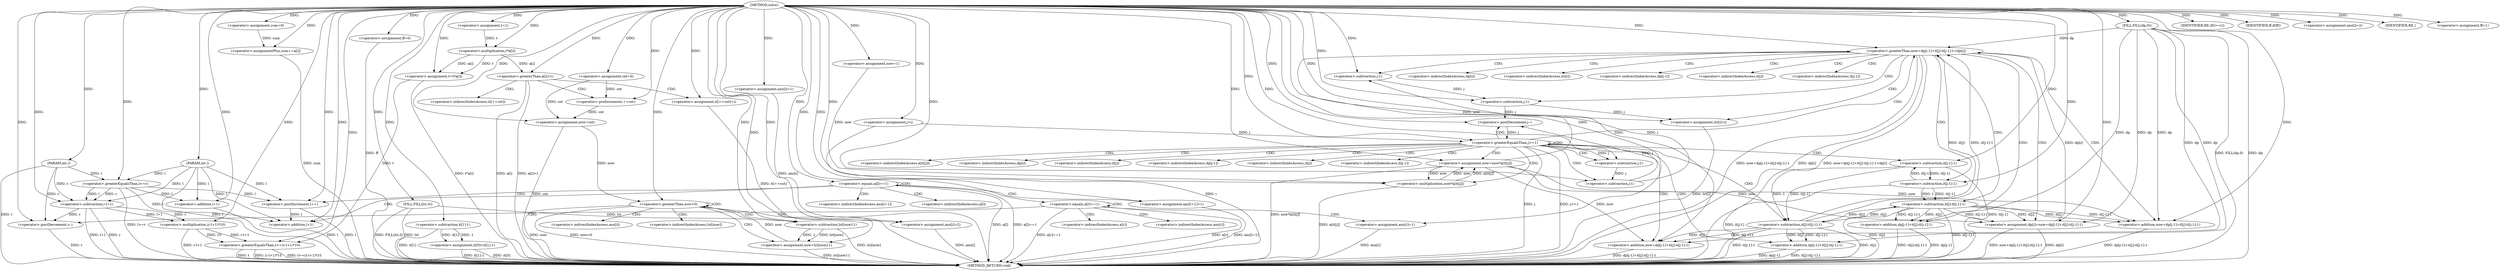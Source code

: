 digraph "solve" {  
"1000122" [label = "(METHOD,solve)" ]
"1000346" [label = "(METHOD_RETURN,void)" ]
"1000123" [label = "(PARAM,int l)" ]
"1000124" [label = "(PARAM,int r)" ]
"1000132" [label = "(<operator>.assignment,sum=0)" ]
"1000135" [label = "(<operator>.assignmentPlus,sum+=a[i])" ]
"1000141" [label = "(<operator>.assignment,t=1)" ]
"1000145" [label = "(<operator>.assignment,ff=0)" ]
"1000210" [label = "(<operator>.assignment,cnt=0)" ]
"1000227" [label = "(FILL,FILL(dp,0))" ]
"1000230" [label = "(FILL,FILL(lst,0))" ]
"1000233" [label = "(<operator>.assignment,it[0]=it[1]-1)" ]
"1000321" [label = "(<operator>.assignment,now=cnt)" ]
"1000324" [label = "(<operator>.assignment,ans[i]=1)" ]
"1000127" [label = "(<operator>.greaterEqualsThan,l>=r)" ]
"1000130" [label = "(IDENTIFIER,RE,if(l>=r))" ]
"1000149" [label = "(<operator>.assignment,t=t*a[i])" ]
"1000172" [label = "(IDENTIFIER,ff,if(ff))" ]
"1000244" [label = "(<operator>.assignment,now=1)" ]
"1000330" [label = "(<operator>.greaterThan,now>0)" ]
"1000157" [label = "(<operator>.greaterEqualsThan,t>=(r-l+1)*10)" ]
"1000204" [label = "(<operator>.assignment,ans[i]=2)" ]
"1000209" [label = "(IDENTIFIER,RE,)" ]
"1000215" [label = "(<operator>.greaterThan,a[i]>1)" ]
"1000237" [label = "(<operator>.subtraction,it[1]-1)" ]
"1000249" [label = "(<operator>.assignment,j=i)" ]
"1000252" [label = "(<operator>.greaterEqualsThan,j>=1)" ]
"1000255" [label = "(<operator>.postDecrement,j--)" ]
"1000334" [label = "(<operator>.assignment,ans[i]=2)" ]
"1000339" [label = "(<operator>.assignment,now=lst[now]-1)" ]
"1000151" [label = "(<operator>.multiplication,t*a[i])" ]
"1000167" [label = "(<operator>.assignment,ff=1)" ]
"1000175" [label = "(<operator>.equals,a[l]==1)" ]
"1000191" [label = "(<operator>.equals,a[r]==1)" ]
"1000221" [label = "(<operator>.assignment,it[++cnt]=i)" ]
"1000258" [label = "(<operator>.assignment,now=now*a[it[j]])" ]
"1000159" [label = "(<operator>.multiplication,(r-l+1)*10)" ]
"1000181" [label = "(<operator>.assignment,ans[l+1]=1)" ]
"1000188" [label = "(<operator>.postIncrement,l++)" ]
"1000197" [label = "(<operator>.assignment,ans[r]=1)" ]
"1000202" [label = "(<operator>.postDecrement,r--)" ]
"1000268" [label = "(<operator>.greaterThan,now+dp[j-1]+it[j]-it[j-1]-1>dp[i])" ]
"1000341" [label = "(<operator>.subtraction,lst[now]-1)" ]
"1000160" [label = "(<operator>.subtraction,r-l+1)" ]
"1000260" [label = "(<operator>.multiplication,now*a[it[j]])" ]
"1000292" [label = "(<operator>.assignment,dp[i]=now+dp[j-1]+it[j]-it[j-1]-1)" ]
"1000315" [label = "(<operator>.assignment,lst[i]=j)" ]
"1000162" [label = "(<operator>.addition,l+1)" ]
"1000224" [label = "(<operator>.preIncrement,++cnt)" ]
"1000269" [label = "(<operator>.addition,now+dp[j-1]+it[j]-it[j-1]-1)" ]
"1000184" [label = "(<operator>.addition,l+1)" ]
"1000271" [label = "(<operator>.addition,dp[j-1]+it[j]-it[j-1]-1)" ]
"1000296" [label = "(<operator>.addition,now+dp[j-1]+it[j]-it[j-1]-1)" ]
"1000277" [label = "(<operator>.subtraction,it[j]-it[j-1]-1)" ]
"1000298" [label = "(<operator>.addition,dp[j-1]+it[j]-it[j-1]-1)" ]
"1000274" [label = "(<operator>.subtraction,j-1)" ]
"1000281" [label = "(<operator>.subtraction,it[j-1]-1)" ]
"1000304" [label = "(<operator>.subtraction,it[j]-it[j-1]-1)" ]
"1000301" [label = "(<operator>.subtraction,j-1)" ]
"1000308" [label = "(<operator>.subtraction,it[j-1]-1)" ]
"1000284" [label = "(<operator>.subtraction,j-1)" ]
"1000311" [label = "(<operator>.subtraction,j-1)" ]
"1000335" [label = "(<operator>.indirectIndexAccess,ans[i])" ]
"1000176" [label = "(<operator>.indirectIndexAccess,a[l])" ]
"1000192" [label = "(<operator>.indirectIndexAccess,a[r])" ]
"1000222" [label = "(<operator>.indirectIndexAccess,it[++cnt])" ]
"1000342" [label = "(<operator>.indirectIndexAccess,lst[now])" ]
"1000182" [label = "(<operator>.indirectIndexAccess,ans[l+1])" ]
"1000198" [label = "(<operator>.indirectIndexAccess,ans[r])" ]
"1000262" [label = "(<operator>.indirectIndexAccess,a[it[j]])" ]
"1000288" [label = "(<operator>.indirectIndexAccess,dp[i])" ]
"1000264" [label = "(<operator>.indirectIndexAccess,it[j])" ]
"1000293" [label = "(<operator>.indirectIndexAccess,dp[i])" ]
"1000316" [label = "(<operator>.indirectIndexAccess,lst[i])" ]
"1000272" [label = "(<operator>.indirectIndexAccess,dp[j-1])" ]
"1000278" [label = "(<operator>.indirectIndexAccess,it[j])" ]
"1000299" [label = "(<operator>.indirectIndexAccess,dp[j-1])" ]
"1000282" [label = "(<operator>.indirectIndexAccess,it[j-1])" ]
"1000305" [label = "(<operator>.indirectIndexAccess,it[j])" ]
"1000309" [label = "(<operator>.indirectIndexAccess,it[j-1])" ]
  "1000123" -> "1000346"  [ label = "DDG: l"] 
  "1000124" -> "1000346"  [ label = "DDG: r"] 
  "1000127" -> "1000346"  [ label = "DDG: l>=r"] 
  "1000135" -> "1000346"  [ label = "DDG: sum"] 
  "1000145" -> "1000346"  [ label = "DDG: ff"] 
  "1000149" -> "1000346"  [ label = "DDG: t*a[i]"] 
  "1000157" -> "1000346"  [ label = "DDG: t"] 
  "1000160" -> "1000346"  [ label = "DDG: r"] 
  "1000162" -> "1000346"  [ label = "DDG: l"] 
  "1000160" -> "1000346"  [ label = "DDG: l+1"] 
  "1000159" -> "1000346"  [ label = "DDG: r-l+1"] 
  "1000157" -> "1000346"  [ label = "DDG: (r-l+1)*10"] 
  "1000157" -> "1000346"  [ label = "DDG: t>=(r-l+1)*10"] 
  "1000175" -> "1000346"  [ label = "DDG: a[l]"] 
  "1000175" -> "1000346"  [ label = "DDG: a[l]==1"] 
  "1000191" -> "1000346"  [ label = "DDG: a[r]"] 
  "1000191" -> "1000346"  [ label = "DDG: a[r]==1"] 
  "1000215" -> "1000346"  [ label = "DDG: a[i]"] 
  "1000215" -> "1000346"  [ label = "DDG: a[i]>1"] 
  "1000221" -> "1000346"  [ label = "DDG: it[++cnt]"] 
  "1000227" -> "1000346"  [ label = "DDG: dp"] 
  "1000227" -> "1000346"  [ label = "DDG: FILL(dp,0)"] 
  "1000230" -> "1000346"  [ label = "DDG: lst"] 
  "1000230" -> "1000346"  [ label = "DDG: FILL(lst,0)"] 
  "1000233" -> "1000346"  [ label = "DDG: it[0]"] 
  "1000237" -> "1000346"  [ label = "DDG: it[1]"] 
  "1000233" -> "1000346"  [ label = "DDG: it[1]-1"] 
  "1000249" -> "1000346"  [ label = "DDG: i"] 
  "1000252" -> "1000346"  [ label = "DDG: j"] 
  "1000252" -> "1000346"  [ label = "DDG: j>=1"] 
  "1000321" -> "1000346"  [ label = "DDG: cnt"] 
  "1000324" -> "1000346"  [ label = "DDG: ans[i]"] 
  "1000330" -> "1000346"  [ label = "DDG: now"] 
  "1000330" -> "1000346"  [ label = "DDG: now>0"] 
  "1000334" -> "1000346"  [ label = "DDG: ans[i]"] 
  "1000341" -> "1000346"  [ label = "DDG: lst[now]"] 
  "1000339" -> "1000346"  [ label = "DDG: lst[now]-1"] 
  "1000260" -> "1000346"  [ label = "DDG: a[it[j]]"] 
  "1000258" -> "1000346"  [ label = "DDG: now*a[it[j]]"] 
  "1000271" -> "1000346"  [ label = "DDG: dp[j-1]"] 
  "1000277" -> "1000346"  [ label = "DDG: it[j]"] 
  "1000281" -> "1000346"  [ label = "DDG: it[j-1]"] 
  "1000277" -> "1000346"  [ label = "DDG: it[j-1]-1"] 
  "1000271" -> "1000346"  [ label = "DDG: it[j]-it[j-1]-1"] 
  "1000269" -> "1000346"  [ label = "DDG: dp[j-1]+it[j]-it[j-1]-1"] 
  "1000268" -> "1000346"  [ label = "DDG: now+dp[j-1]+it[j]-it[j-1]-1"] 
  "1000268" -> "1000346"  [ label = "DDG: dp[i]"] 
  "1000268" -> "1000346"  [ label = "DDG: now+dp[j-1]+it[j]-it[j-1]-1>dp[i]"] 
  "1000292" -> "1000346"  [ label = "DDG: dp[i]"] 
  "1000298" -> "1000346"  [ label = "DDG: dp[j-1]"] 
  "1000304" -> "1000346"  [ label = "DDG: it[j]"] 
  "1000308" -> "1000346"  [ label = "DDG: it[j-1]"] 
  "1000304" -> "1000346"  [ label = "DDG: it[j-1]-1"] 
  "1000298" -> "1000346"  [ label = "DDG: it[j]-it[j-1]-1"] 
  "1000296" -> "1000346"  [ label = "DDG: dp[j-1]+it[j]-it[j-1]-1"] 
  "1000292" -> "1000346"  [ label = "DDG: now+dp[j-1]+it[j]-it[j-1]-1"] 
  "1000315" -> "1000346"  [ label = "DDG: lst[i]"] 
  "1000197" -> "1000346"  [ label = "DDG: ans[r]"] 
  "1000202" -> "1000346"  [ label = "DDG: r"] 
  "1000181" -> "1000346"  [ label = "DDG: ans[l+1]"] 
  "1000188" -> "1000346"  [ label = "DDG: l"] 
  "1000122" -> "1000123"  [ label = "DDG: "] 
  "1000122" -> "1000124"  [ label = "DDG: "] 
  "1000122" -> "1000132"  [ label = "DDG: "] 
  "1000122" -> "1000141"  [ label = "DDG: "] 
  "1000122" -> "1000145"  [ label = "DDG: "] 
  "1000122" -> "1000210"  [ label = "DDG: "] 
  "1000237" -> "1000233"  [ label = "DDG: it[1]"] 
  "1000237" -> "1000233"  [ label = "DDG: 1"] 
  "1000210" -> "1000321"  [ label = "DDG: cnt"] 
  "1000224" -> "1000321"  [ label = "DDG: cnt"] 
  "1000122" -> "1000321"  [ label = "DDG: "] 
  "1000122" -> "1000324"  [ label = "DDG: "] 
  "1000122" -> "1000130"  [ label = "DDG: "] 
  "1000132" -> "1000135"  [ label = "DDG: sum"] 
  "1000122" -> "1000135"  [ label = "DDG: "] 
  "1000151" -> "1000149"  [ label = "DDG: a[i]"] 
  "1000151" -> "1000149"  [ label = "DDG: t"] 
  "1000122" -> "1000172"  [ label = "DDG: "] 
  "1000122" -> "1000227"  [ label = "DDG: "] 
  "1000122" -> "1000230"  [ label = "DDG: "] 
  "1000122" -> "1000244"  [ label = "DDG: "] 
  "1000123" -> "1000127"  [ label = "DDG: l"] 
  "1000122" -> "1000127"  [ label = "DDG: "] 
  "1000124" -> "1000127"  [ label = "DDG: r"] 
  "1000122" -> "1000149"  [ label = "DDG: "] 
  "1000122" -> "1000204"  [ label = "DDG: "] 
  "1000122" -> "1000209"  [ label = "DDG: "] 
  "1000122" -> "1000237"  [ label = "DDG: "] 
  "1000122" -> "1000249"  [ label = "DDG: "] 
  "1000321" -> "1000330"  [ label = "DDG: now"] 
  "1000339" -> "1000330"  [ label = "DDG: now"] 
  "1000122" -> "1000330"  [ label = "DDG: "] 
  "1000122" -> "1000334"  [ label = "DDG: "] 
  "1000341" -> "1000339"  [ label = "DDG: 1"] 
  "1000341" -> "1000339"  [ label = "DDG: lst[now]"] 
  "1000141" -> "1000151"  [ label = "DDG: t"] 
  "1000122" -> "1000151"  [ label = "DDG: "] 
  "1000149" -> "1000157"  [ label = "DDG: t"] 
  "1000122" -> "1000157"  [ label = "DDG: "] 
  "1000159" -> "1000157"  [ label = "DDG: r-l+1"] 
  "1000159" -> "1000157"  [ label = "DDG: 10"] 
  "1000122" -> "1000167"  [ label = "DDG: "] 
  "1000151" -> "1000215"  [ label = "DDG: a[i]"] 
  "1000122" -> "1000215"  [ label = "DDG: "] 
  "1000122" -> "1000221"  [ label = "DDG: "] 
  "1000249" -> "1000252"  [ label = "DDG: j"] 
  "1000255" -> "1000252"  [ label = "DDG: j"] 
  "1000122" -> "1000252"  [ label = "DDG: "] 
  "1000284" -> "1000255"  [ label = "DDG: j"] 
  "1000122" -> "1000255"  [ label = "DDG: "] 
  "1000311" -> "1000255"  [ label = "DDG: j"] 
  "1000260" -> "1000258"  [ label = "DDG: now"] 
  "1000260" -> "1000258"  [ label = "DDG: a[it[j]]"] 
  "1000122" -> "1000339"  [ label = "DDG: "] 
  "1000160" -> "1000159"  [ label = "DDG: l+1"] 
  "1000160" -> "1000159"  [ label = "DDG: r"] 
  "1000122" -> "1000159"  [ label = "DDG: "] 
  "1000122" -> "1000175"  [ label = "DDG: "] 
  "1000122" -> "1000181"  [ label = "DDG: "] 
  "1000122" -> "1000191"  [ label = "DDG: "] 
  "1000122" -> "1000197"  [ label = "DDG: "] 
  "1000122" -> "1000258"  [ label = "DDG: "] 
  "1000230" -> "1000341"  [ label = "DDG: lst"] 
  "1000122" -> "1000341"  [ label = "DDG: "] 
  "1000127" -> "1000160"  [ label = "DDG: r"] 
  "1000124" -> "1000160"  [ label = "DDG: r"] 
  "1000122" -> "1000160"  [ label = "DDG: "] 
  "1000127" -> "1000160"  [ label = "DDG: l"] 
  "1000123" -> "1000160"  [ label = "DDG: l"] 
  "1000123" -> "1000188"  [ label = "DDG: l"] 
  "1000122" -> "1000188"  [ label = "DDG: "] 
  "1000127" -> "1000188"  [ label = "DDG: l"] 
  "1000160" -> "1000202"  [ label = "DDG: r"] 
  "1000124" -> "1000202"  [ label = "DDG: r"] 
  "1000122" -> "1000202"  [ label = "DDG: "] 
  "1000244" -> "1000260"  [ label = "DDG: now"] 
  "1000122" -> "1000260"  [ label = "DDG: "] 
  "1000258" -> "1000260"  [ label = "DDG: now"] 
  "1000277" -> "1000268"  [ label = "DDG: it[j]"] 
  "1000277" -> "1000268"  [ label = "DDG: it[j-1]-1"] 
  "1000227" -> "1000268"  [ label = "DDG: dp"] 
  "1000258" -> "1000268"  [ label = "DDG: now"] 
  "1000122" -> "1000268"  [ label = "DDG: "] 
  "1000292" -> "1000268"  [ label = "DDG: dp[i]"] 
  "1000122" -> "1000292"  [ label = "DDG: "] 
  "1000258" -> "1000292"  [ label = "DDG: now"] 
  "1000304" -> "1000292"  [ label = "DDG: it[j-1]-1"] 
  "1000304" -> "1000292"  [ label = "DDG: it[j]"] 
  "1000227" -> "1000292"  [ label = "DDG: dp"] 
  "1000311" -> "1000315"  [ label = "DDG: j"] 
  "1000122" -> "1000315"  [ label = "DDG: "] 
  "1000127" -> "1000162"  [ label = "DDG: l"] 
  "1000123" -> "1000162"  [ label = "DDG: l"] 
  "1000122" -> "1000162"  [ label = "DDG: "] 
  "1000210" -> "1000224"  [ label = "DDG: cnt"] 
  "1000122" -> "1000224"  [ label = "DDG: "] 
  "1000258" -> "1000269"  [ label = "DDG: now"] 
  "1000122" -> "1000269"  [ label = "DDG: "] 
  "1000277" -> "1000269"  [ label = "DDG: it[j]"] 
  "1000277" -> "1000269"  [ label = "DDG: it[j-1]-1"] 
  "1000227" -> "1000269"  [ label = "DDG: dp"] 
  "1000188" -> "1000184"  [ label = "DDG: l"] 
  "1000123" -> "1000184"  [ label = "DDG: l"] 
  "1000122" -> "1000184"  [ label = "DDG: "] 
  "1000127" -> "1000184"  [ label = "DDG: l"] 
  "1000227" -> "1000271"  [ label = "DDG: dp"] 
  "1000277" -> "1000271"  [ label = "DDG: it[j]"] 
  "1000277" -> "1000271"  [ label = "DDG: it[j-1]-1"] 
  "1000122" -> "1000296"  [ label = "DDG: "] 
  "1000258" -> "1000296"  [ label = "DDG: now"] 
  "1000304" -> "1000296"  [ label = "DDG: it[j-1]-1"] 
  "1000304" -> "1000296"  [ label = "DDG: it[j]"] 
  "1000227" -> "1000296"  [ label = "DDG: dp"] 
  "1000304" -> "1000277"  [ label = "DDG: it[j]"] 
  "1000281" -> "1000277"  [ label = "DDG: 1"] 
  "1000281" -> "1000277"  [ label = "DDG: it[j-1]"] 
  "1000227" -> "1000298"  [ label = "DDG: dp"] 
  "1000304" -> "1000298"  [ label = "DDG: it[j-1]-1"] 
  "1000304" -> "1000298"  [ label = "DDG: it[j]"] 
  "1000252" -> "1000274"  [ label = "DDG: j"] 
  "1000122" -> "1000274"  [ label = "DDG: "] 
  "1000308" -> "1000281"  [ label = "DDG: it[j-1]"] 
  "1000122" -> "1000281"  [ label = "DDG: "] 
  "1000277" -> "1000304"  [ label = "DDG: it[j]"] 
  "1000308" -> "1000304"  [ label = "DDG: it[j-1]"] 
  "1000308" -> "1000304"  [ label = "DDG: 1"] 
  "1000284" -> "1000301"  [ label = "DDG: j"] 
  "1000122" -> "1000301"  [ label = "DDG: "] 
  "1000281" -> "1000308"  [ label = "DDG: it[j-1]"] 
  "1000122" -> "1000308"  [ label = "DDG: "] 
  "1000274" -> "1000284"  [ label = "DDG: j"] 
  "1000122" -> "1000284"  [ label = "DDG: "] 
  "1000301" -> "1000311"  [ label = "DDG: j"] 
  "1000122" -> "1000311"  [ label = "DDG: "] 
  "1000330" -> "1000330"  [ label = "CDG: "] 
  "1000330" -> "1000334"  [ label = "CDG: "] 
  "1000330" -> "1000339"  [ label = "CDG: "] 
  "1000330" -> "1000341"  [ label = "CDG: "] 
  "1000330" -> "1000342"  [ label = "CDG: "] 
  "1000330" -> "1000335"  [ label = "CDG: "] 
  "1000215" -> "1000221"  [ label = "CDG: "] 
  "1000215" -> "1000222"  [ label = "CDG: "] 
  "1000215" -> "1000224"  [ label = "CDG: "] 
  "1000252" -> "1000258"  [ label = "CDG: "] 
  "1000252" -> "1000268"  [ label = "CDG: "] 
  "1000252" -> "1000260"  [ label = "CDG: "] 
  "1000252" -> "1000255"  [ label = "CDG: "] 
  "1000252" -> "1000274"  [ label = "CDG: "] 
  "1000252" -> "1000277"  [ label = "CDG: "] 
  "1000252" -> "1000281"  [ label = "CDG: "] 
  "1000252" -> "1000282"  [ label = "CDG: "] 
  "1000252" -> "1000269"  [ label = "CDG: "] 
  "1000252" -> "1000284"  [ label = "CDG: "] 
  "1000252" -> "1000288"  [ label = "CDG: "] 
  "1000252" -> "1000262"  [ label = "CDG: "] 
  "1000252" -> "1000272"  [ label = "CDG: "] 
  "1000252" -> "1000271"  [ label = "CDG: "] 
  "1000252" -> "1000252"  [ label = "CDG: "] 
  "1000252" -> "1000278"  [ label = "CDG: "] 
  "1000252" -> "1000264"  [ label = "CDG: "] 
  "1000175" -> "1000182"  [ label = "CDG: "] 
  "1000175" -> "1000188"  [ label = "CDG: "] 
  "1000175" -> "1000175"  [ label = "CDG: "] 
  "1000175" -> "1000176"  [ label = "CDG: "] 
  "1000175" -> "1000184"  [ label = "CDG: "] 
  "1000175" -> "1000181"  [ label = "CDG: "] 
  "1000191" -> "1000191"  [ label = "CDG: "] 
  "1000191" -> "1000197"  [ label = "CDG: "] 
  "1000191" -> "1000192"  [ label = "CDG: "] 
  "1000191" -> "1000198"  [ label = "CDG: "] 
  "1000191" -> "1000202"  [ label = "CDG: "] 
  "1000268" -> "1000305"  [ label = "CDG: "] 
  "1000268" -> "1000315"  [ label = "CDG: "] 
  "1000268" -> "1000293"  [ label = "CDG: "] 
  "1000268" -> "1000298"  [ label = "CDG: "] 
  "1000268" -> "1000316"  [ label = "CDG: "] 
  "1000268" -> "1000308"  [ label = "CDG: "] 
  "1000268" -> "1000304"  [ label = "CDG: "] 
  "1000268" -> "1000311"  [ label = "CDG: "] 
  "1000268" -> "1000292"  [ label = "CDG: "] 
  "1000268" -> "1000309"  [ label = "CDG: "] 
  "1000268" -> "1000299"  [ label = "CDG: "] 
  "1000268" -> "1000296"  [ label = "CDG: "] 
  "1000268" -> "1000301"  [ label = "CDG: "] 
}
